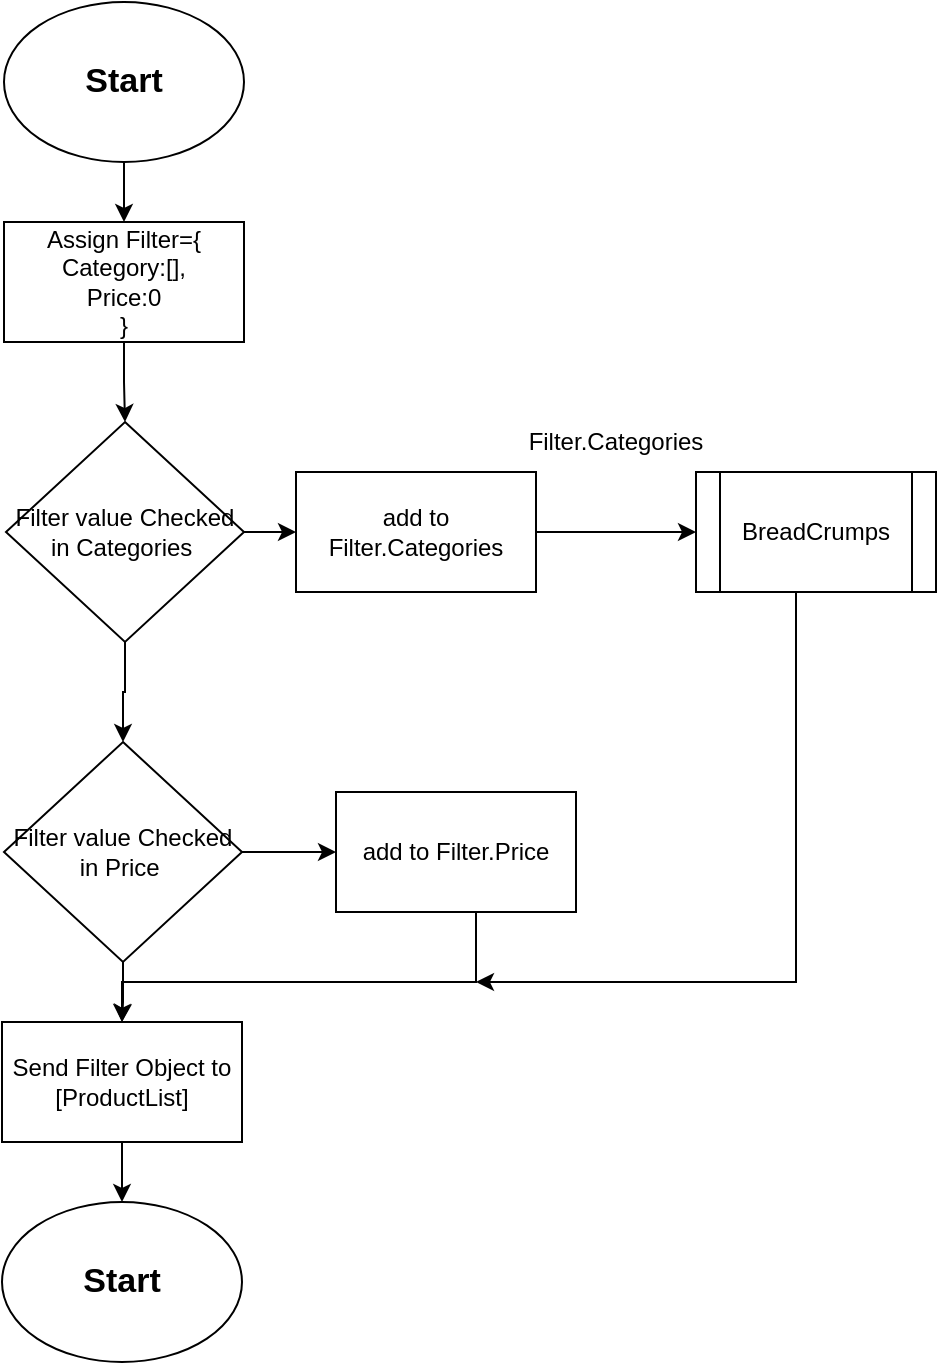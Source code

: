 <mxfile version="13.6.2" type="device"><diagram id="C5RBs43oDa-KdzZeNtuy" name="Page-1"><mxGraphModel dx="1024" dy="592" grid="1" gridSize="10" guides="1" tooltips="1" connect="1" arrows="1" fold="1" page="1" pageScale="1" pageWidth="827" pageHeight="1169" math="0" shadow="0"><root><mxCell id="WIyWlLk6GJQsqaUBKTNV-0"/><mxCell id="WIyWlLk6GJQsqaUBKTNV-1" parent="WIyWlLk6GJQsqaUBKTNV-0"/><mxCell id="qrI_NaWbLMaFVbRr8Fm2-2" value="" style="edgeStyle=orthogonalEdgeStyle;rounded=0;orthogonalLoop=1;jettySize=auto;html=1;" edge="1" parent="WIyWlLk6GJQsqaUBKTNV-1" source="qrI_NaWbLMaFVbRr8Fm2-0" target="qrI_NaWbLMaFVbRr8Fm2-1"><mxGeometry relative="1" as="geometry"/></mxCell><mxCell id="qrI_NaWbLMaFVbRr8Fm2-0" value="&lt;b&gt;&lt;font style=&quot;font-size: 17px&quot;&gt;Start&lt;/font&gt;&lt;/b&gt;" style="ellipse;whiteSpace=wrap;html=1;" vertex="1" parent="WIyWlLk6GJQsqaUBKTNV-1"><mxGeometry x="354" y="30" width="120" height="80" as="geometry"/></mxCell><mxCell id="qrI_NaWbLMaFVbRr8Fm2-4" value="" style="edgeStyle=orthogonalEdgeStyle;rounded=0;orthogonalLoop=1;jettySize=auto;html=1;" edge="1" parent="WIyWlLk6GJQsqaUBKTNV-1" source="qrI_NaWbLMaFVbRr8Fm2-1" target="qrI_NaWbLMaFVbRr8Fm2-3"><mxGeometry relative="1" as="geometry"/></mxCell><mxCell id="qrI_NaWbLMaFVbRr8Fm2-1" value="Assign Filter={&lt;br&gt;Category:[],&lt;br&gt;Price:0&lt;br&gt;}" style="rounded=0;whiteSpace=wrap;html=1;" vertex="1" parent="WIyWlLk6GJQsqaUBKTNV-1"><mxGeometry x="354" y="140" width="120" height="60" as="geometry"/></mxCell><mxCell id="qrI_NaWbLMaFVbRr8Fm2-7" value="" style="edgeStyle=orthogonalEdgeStyle;rounded=0;orthogonalLoop=1;jettySize=auto;html=1;" edge="1" parent="WIyWlLk6GJQsqaUBKTNV-1" source="qrI_NaWbLMaFVbRr8Fm2-3" target="qrI_NaWbLMaFVbRr8Fm2-5"><mxGeometry relative="1" as="geometry"/></mxCell><mxCell id="qrI_NaWbLMaFVbRr8Fm2-13" value="" style="edgeStyle=orthogonalEdgeStyle;rounded=0;orthogonalLoop=1;jettySize=auto;html=1;" edge="1" parent="WIyWlLk6GJQsqaUBKTNV-1" source="qrI_NaWbLMaFVbRr8Fm2-3" target="qrI_NaWbLMaFVbRr8Fm2-11"><mxGeometry relative="1" as="geometry"/></mxCell><mxCell id="qrI_NaWbLMaFVbRr8Fm2-3" value="Filter value Checked in Categories&amp;nbsp;" style="rhombus;whiteSpace=wrap;html=1;" vertex="1" parent="WIyWlLk6GJQsqaUBKTNV-1"><mxGeometry x="355" y="240" width="119" height="110" as="geometry"/></mxCell><mxCell id="qrI_NaWbLMaFVbRr8Fm2-9" value="" style="edgeStyle=orthogonalEdgeStyle;rounded=0;orthogonalLoop=1;jettySize=auto;html=1;" edge="1" parent="WIyWlLk6GJQsqaUBKTNV-1" source="qrI_NaWbLMaFVbRr8Fm2-5" target="qrI_NaWbLMaFVbRr8Fm2-6"><mxGeometry relative="1" as="geometry"/></mxCell><mxCell id="qrI_NaWbLMaFVbRr8Fm2-5" value="add to Filter.Categories" style="rounded=0;whiteSpace=wrap;html=1;" vertex="1" parent="WIyWlLk6GJQsqaUBKTNV-1"><mxGeometry x="500" y="265" width="120" height="60" as="geometry"/></mxCell><mxCell id="qrI_NaWbLMaFVbRr8Fm2-21" style="edgeStyle=orthogonalEdgeStyle;rounded=0;orthogonalLoop=1;jettySize=auto;html=1;" edge="1" parent="WIyWlLk6GJQsqaUBKTNV-1" source="qrI_NaWbLMaFVbRr8Fm2-6"><mxGeometry relative="1" as="geometry"><mxPoint x="590" y="520" as="targetPoint"/><Array as="points"><mxPoint x="750" y="520"/></Array></mxGeometry></mxCell><mxCell id="qrI_NaWbLMaFVbRr8Fm2-6" value="BreadCrumps" style="shape=process;whiteSpace=wrap;html=1;backgroundOutline=1;" vertex="1" parent="WIyWlLk6GJQsqaUBKTNV-1"><mxGeometry x="700" y="265" width="120" height="60" as="geometry"/></mxCell><mxCell id="qrI_NaWbLMaFVbRr8Fm2-10" value="Filter.Categories" style="text;html=1;strokeColor=none;fillColor=none;align=center;verticalAlign=middle;whiteSpace=wrap;rounded=0;" vertex="1" parent="WIyWlLk6GJQsqaUBKTNV-1"><mxGeometry x="640" y="240" width="40" height="20" as="geometry"/></mxCell><mxCell id="qrI_NaWbLMaFVbRr8Fm2-15" value="" style="edgeStyle=orthogonalEdgeStyle;rounded=0;orthogonalLoop=1;jettySize=auto;html=1;" edge="1" parent="WIyWlLk6GJQsqaUBKTNV-1" source="qrI_NaWbLMaFVbRr8Fm2-11" target="qrI_NaWbLMaFVbRr8Fm2-14"><mxGeometry relative="1" as="geometry"/></mxCell><mxCell id="qrI_NaWbLMaFVbRr8Fm2-18" value="" style="edgeStyle=orthogonalEdgeStyle;rounded=0;orthogonalLoop=1;jettySize=auto;html=1;" edge="1" parent="WIyWlLk6GJQsqaUBKTNV-1" source="qrI_NaWbLMaFVbRr8Fm2-11" target="qrI_NaWbLMaFVbRr8Fm2-17"><mxGeometry relative="1" as="geometry"/></mxCell><mxCell id="qrI_NaWbLMaFVbRr8Fm2-11" value="Filter value Checked in Price&amp;nbsp;" style="rhombus;whiteSpace=wrap;html=1;" vertex="1" parent="WIyWlLk6GJQsqaUBKTNV-1"><mxGeometry x="354" y="400" width="119" height="110" as="geometry"/></mxCell><mxCell id="qrI_NaWbLMaFVbRr8Fm2-20" style="edgeStyle=orthogonalEdgeStyle;rounded=0;orthogonalLoop=1;jettySize=auto;html=1;entryX=0.5;entryY=0;entryDx=0;entryDy=0;" edge="1" parent="WIyWlLk6GJQsqaUBKTNV-1" source="qrI_NaWbLMaFVbRr8Fm2-14" target="qrI_NaWbLMaFVbRr8Fm2-17"><mxGeometry relative="1" as="geometry"><Array as="points"><mxPoint x="590" y="520"/><mxPoint x="413" y="520"/></Array></mxGeometry></mxCell><mxCell id="qrI_NaWbLMaFVbRr8Fm2-14" value="add to Filter.Price" style="rounded=0;whiteSpace=wrap;html=1;" vertex="1" parent="WIyWlLk6GJQsqaUBKTNV-1"><mxGeometry x="520" y="425" width="120" height="60" as="geometry"/></mxCell><mxCell id="qrI_NaWbLMaFVbRr8Fm2-16" value="&lt;b&gt;&lt;font style=&quot;font-size: 17px&quot;&gt;Start&lt;/font&gt;&lt;/b&gt;" style="ellipse;whiteSpace=wrap;html=1;" vertex="1" parent="WIyWlLk6GJQsqaUBKTNV-1"><mxGeometry x="353" y="630" width="120" height="80" as="geometry"/></mxCell><mxCell id="qrI_NaWbLMaFVbRr8Fm2-19" value="" style="edgeStyle=orthogonalEdgeStyle;rounded=0;orthogonalLoop=1;jettySize=auto;html=1;" edge="1" parent="WIyWlLk6GJQsqaUBKTNV-1" source="qrI_NaWbLMaFVbRr8Fm2-17" target="qrI_NaWbLMaFVbRr8Fm2-16"><mxGeometry relative="1" as="geometry"/></mxCell><mxCell id="qrI_NaWbLMaFVbRr8Fm2-17" value="Send Filter Object to [ProductList]" style="rounded=0;whiteSpace=wrap;html=1;" vertex="1" parent="WIyWlLk6GJQsqaUBKTNV-1"><mxGeometry x="353" y="540" width="120" height="60" as="geometry"/></mxCell></root></mxGraphModel></diagram></mxfile>
